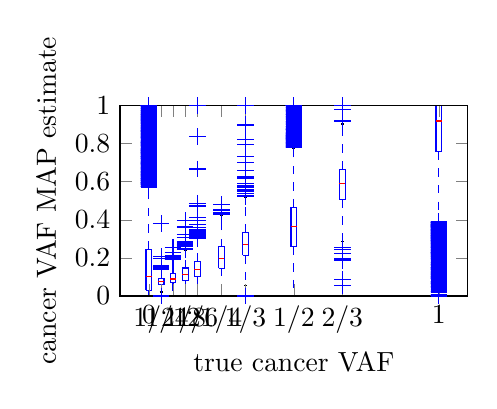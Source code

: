 % This file was created by matplotlib v0.1.0.
% Copyright (c) 2010--2014, Nico Schlömer <nico.schloemer@gmail.com>
% All rights reserved.
% 
% The lastest updates can be retrieved from
% 
% https://github.com/nschloe/matplotlib2tikz
% 
% where you can also submit bug reports and leavecomments.
% 
\begin{tikzpicture}

\begin{axis}[
xlabel={true cancer VAF},
ylabel={cancer VAF MAP estimate},
xmin=-0.1, xmax=1.1,
ymin=0, ymax=1,
axis on top,
width=6cm,
height=4cm,
xtick={0,0.042,0.083,0.125,0.167,0.25,0.333,0.5,0.667,1},
xticklabels={0,1/24,1/12,1/8,1/6,1/4,1/3,1/2,2/3,1}
]
\addplot [blue, dashed]
coordinates {
(0,0.03)
(0,3.738e-09)

};
\addplot [blue, dashed]
coordinates {
(0,0.246)
(0,0.571)

};
\addplot [black]
coordinates {
(-0.005,0.571)
(0.005,0.571)

};
\addplot [black]
coordinates {
(-0.005,3.738e-09)
(0.005,3.738e-09)

};
\addplot [blue]
coordinates {
(-0.01,0.03)
(0.01,0.03)
(0.01,0.246)
(-0.01,0.246)
(-0.01,0.03)

};
\addplot [red]
coordinates {
(-0.01,0.104)
(0.01,0.104)

};
\addplot [blue, mark=+, mark size=3, only marks]
coordinates {
(0,0.718)
(0,0.798)
(0,0.871)
(0,0.634)
(0,0.634)
(0,0.834)
(0,1.0)
(0,0.886)
(0,0.883)
(0,0.884)
(0,1.0)
(0,1.0)
(0,1.0)
(0,0.761)
(0,1.0)
(0,1.0)
(0,0.95)
(0,0.721)
(0,0.864)
(0,0.637)
(0,1.0)
(0,0.913)
(0,0.69)
(0,0.729)
(0,0.793)
(0,0.839)
(0,0.596)
(0,0.815)
(0,0.853)
(0,0.856)
(0,1.0)
(0,0.781)
(0,0.613)
(0,0.726)
(0,0.644)
(0,0.755)
(0,0.719)
(0,0.638)
(0,0.726)
(0,0.987)
(0,1.0)
(0,0.588)
(0,0.822)
(0,0.753)
(0,1.0)
(0,0.59)
(0,0.64)
(0,1.0)
(0,0.665)
(0,0.691)
(0,1.0)
(0,0.92)
(0,0.85)
(0,0.715)
(0,0.723)
(0,1.0)
(0,1.0)
(0,0.94)
(0,0.93)
(0,0.911)
(0,0.824)
(0,0.888)
(0,0.973)
(0,0.79)
(0,0.706)
(0,0.953)
(0,0.637)
(0,1.0)
(0,0.638)
(0,0.755)
(0,0.761)
(0,0.795)
(0,0.973)
(0,0.971)
(0,0.801)
(0,1.0)
(0,1.0)
(0,0.766)
(0,0.998)
(0,1.0)
(0,1.0)
(0,1.0)
(0,0.884)
(0,0.76)
(0,0.655)
(0,1.0)
(0,0.679)
(0,0.959)
(0,1.0)
(0,0.667)
(0,1.0)
(0,1.0)
(0,0.903)
(0,0.862)
(0,0.929)
(0,0.617)
(0,1.0)
(0,0.767)
(0,0.803)
(0,0.965)
(0,1.0)
(0,1.0)
(0,0.751)
(0,0.651)
(0,0.767)
(0,0.919)
(0,0.595)
(0,1.0)
(0,0.616)
(0,0.739)
(0,0.745)
(0,1.0)
(0,1.0)
(0,1.0)
(0,1.0)
(0,0.748)
(0,0.971)
(0,0.594)
(0,0.875)
(0,1.0)
(0,0.93)
(0,0.748)
(0,0.75)
(0,1.0)
(0,0.726)
(0,1.0)
(0,0.749)
(0,0.83)
(0,0.962)
(0,0.583)
(0,0.653)
(0,0.653)
(0,0.96)
(0,0.572)
(0,0.714)
(0,0.932)
(0,0.928)
(0,0.697)
(0,0.62)
(0,1.0)
(0,1.0)
(0,1.0)
(0,0.825)
(0,0.696)
(0,0.783)
(0,1.0)
(0,0.803)
(0,1.0)
(0,0.685)
(0,0.751)
(0,0.868)
(0,0.756)
(0,0.732)
(0,0.896)
(0,0.87)
(0,1.0)
(0,1.0)
(0,1.0)
(0,0.776)
(0,0.577)
(0,0.696)
(0,0.652)
(0,0.669)
(0,0.751)
(0,1.0)
(0,1.0)
(0,0.597)
(0,0.974)
(0,0.797)
(0,0.606)
(0,1.0)
(0,1.0)
(0,0.703)
(0,1.0)
(0,0.633)
(0,0.955)
(0,0.751)
(0,0.772)
(0,0.881)
(0,0.712)
(0,0.667)
(0,0.941)
(0,0.894)
(0,0.761)
(0,0.755)
(0,0.802)
(0,0.646)
(0,0.658)
(0,1.0)
(0,1.0)
(0,0.803)
(0,1.0)
(0,0.994)
(0,1.0)
(0,0.837)
(0,0.912)
(0,0.906)
(0,0.982)
(0,0.853)
(0,0.916)
(0,1.0)
(0,0.811)
(0,1.0)
(0,0.613)
(0,1.0)
(0,0.774)
(0,0.632)
(0,0.858)
(0,0.69)
(0,1.0)
(0,0.722)
(0,0.914)
(0,0.801)
(0,0.712)
(0,1.0)
(0,1.0)
(0,0.679)
(0,0.746)
(0,0.805)
(0,1.0)
(0,1.0)
(0,0.808)
(0,0.875)
(0,0.806)
(0,0.787)
(0,0.965)
(0,0.619)
(0,0.807)
(0,1.0)
(0,1.0)
(0,0.791)
(0,0.791)
(0,0.757)
(0,0.592)
(0,1.0)
(0,0.794)
(0,1.0)
(0,1.0)
(0,0.892)
(0,0.879)
(0,0.616)
(0,0.621)
(0,0.575)
(0,1.0)
(0,0.973)
(0,0.602)
(0,0.732)
(0,0.799)
(0,0.637)
(0,0.646)
(0,1.0)
(0,0.686)
(0,0.736)
(0,0.762)
(0,0.719)
(0,0.576)
(0,0.809)
(0,0.944)
(0,0.933)
(0,0.736)
(0,0.789)
(0,0.919)
(0,0.633)
(0,0.913)
(0,0.727)
(0,0.727)
(0,0.586)
(0,1.0)
(0,0.732)
(0,1.0)
(0,0.672)
(0,0.608)
(0,0.944)
(0,0.73)
(0,0.663)
(0,1.0)
(0,0.871)
(0,0.8)
(0,1.0)
(0,0.672)
(0,0.726)
(0,0.763)
(0,1.0)
(0,0.996)
(0,0.656)
(0,0.967)
(0,1.0)
(0,0.808)
(0,0.861)
(0,0.806)
(0,0.741)
(0,0.942)
(0,0.613)
(0,1.0)
(0,0.812)
(0,1.0)
(0,0.756)
(0,0.67)
(0,0.94)
(0,0.974)
(0,1.0)
(0,1.0)
(0,1.0)
(0,0.835)
(0,0.894)
(0,0.842)
(0,0.849)
(0,0.577)
(0,0.622)
(0,0.648)
(0,0.612)
(0,0.789)
(0,0.595)
(0,1.0)
(0,0.993)
(0,0.743)
(0,0.841)
(0,0.864)
(0,0.976)
(0,0.633)
(0,1.0)
(0,0.991)
(0,0.658)
(0,0.718)
(0,0.711)
(0,0.588)
(0,1.0)
(0,0.91)
(0,0.709)
(0,0.629)
(0,0.793)
(0,0.831)
(0,0.894)
(0,0.913)
(0,0.779)
(0,0.702)
(0,0.702)
(0,0.943)
(0,1.0)
(0,0.73)
(0,0.79)
(0,0.825)
(0,0.962)
(0,0.697)
(0,0.788)
(0,0.619)
(0,0.894)
(0,0.683)
(0,0.927)
(0,1.0)
(0,0.927)
(0,0.89)
(0,1.0)
(0,0.614)
(0,0.659)
(0,0.985)
(0,1.0)
(0,1.0)
(0,1.0)
(0,0.857)
(0,0.72)
(0,0.919)
(0,0.572)
(0,0.583)
(0,0.804)
(0,0.745)
(0,1.0)
(0,0.783)
(0,0.628)
(0,0.98)
(0,0.607)
(0,0.906)
(0,0.758)
(0,0.853)
(0,0.748)
(0,1.0)
(0,1.0)
(0,0.948)
(0,1.0)
(0,0.634)
(0,1.0)
(0,0.81)
(0,0.643)
(0,1.0)
(0,1.0)
(0,1.0)
(0,0.951)
(0,0.706)
(0,1.0)
(0,1.0)
(0,0.64)
(0,0.694)
(0,0.649)
(0,0.594)
(0,0.593)
(0,0.652)
(0,1.0)
(0,0.995)
(0,1.0)
(0,0.704)
(0,1.0)
(0,0.956)
(0,0.867)
(0,0.681)
(0,0.677)
(0,0.58)
(0,0.747)
(0,1.0)
(0,0.719)
(0,0.803)
(0,0.779)
(0,1.0)
(0,0.623)
(0,1.0)
(0,0.696)
(0,1.0)
(0,0.949)
(0,0.884)
(0,0.816)
(0,0.666)
(0,0.965)
(0,0.738)
(0,0.857)
(0,0.872)
(0,0.666)
(0,0.614)
(0,0.916)
(0,0.985)
(0,0.593)
(0,0.962)
(0,0.844)
(0,0.818)
(0,0.776)
(0,0.606)
(0,0.597)
(0,0.769)
(0,1.0)
(0,0.694)
(0,0.676)
(0,1.0)
(0,0.702)
(0,1.0)
(0,0.698)
(0,0.781)
(0,0.824)
(0,0.573)
(0,0.677)
(0,0.67)
(0,0.953)
(0,0.813)
(0,0.7)
(0,0.903)
(0,0.723)
(0,0.675)
(0,0.698)
(0,1.0)
(0,0.585)
(0,0.806)
(0,0.832)
(0,0.873)
(0,0.832)
(0,0.932)
(0,1.0)
(0,0.875)
(0,0.732)
(0,1.0)
(0,0.803)
(0,0.928)
(0,0.894)
(0,0.862)
(0,1.0)
(0,0.752)
(0,0.928)
(0,0.788)
(0,0.659)
(0,1.0)
(0,0.596)
(0,0.586)
(0,1.0)
(0,1.0)
(0,0.596)
(0,0.984)
(0,0.932)
(0,0.921)
(0,0.935)
(0,0.976)
(0,0.927)
(0,0.995)
(0,0.951)
(0,1.0)
(0,1.0)
(0,0.621)
(0,0.881)
(0,0.905)
(0,0.812)
(0,1.0)
(0,0.76)
(0,1.0)
(0,1.0)
(0,0.865)
(0,1.0)
(0,0.653)
(0,0.915)
(0,0.781)
(0,0.666)
(0,1.0)
(0,1.0)
(0,0.661)
(0,0.603)
(0,1.0)
(0,0.726)
(0,0.936)
(0,0.774)
(0,0.854)
(0,0.668)
(0,0.796)
(0,0.87)
(0,1.0)
(0,0.627)
(0,0.828)
(0,0.774)
(0,0.959)
(0,0.744)
(0,0.689)
(0,0.608)
(0,0.626)
(0,0.836)
(0,0.986)
(0,0.764)
(0,0.644)
(0,0.677)
(0,1.0)
(0,1.0)
(0,1.0)
(0,0.96)
(0,0.947)
(0,0.788)
(0,0.732)
(0,0.942)
(0,0.844)
(0,1.0)
(0,0.719)
(0,0.697)
(0,1.0)
(0,0.85)
(0,1.0)
(0,0.808)
(0,0.714)
(0,1.0)
(0,1.0)
(0,0.935)
(0,0.952)
(0,0.599)
(0,0.756)
(0,0.946)
(0,0.73)
(0,0.651)
(0,0.831)
(0,0.699)
(0,0.71)
(0,0.935)
(0,0.94)
(0,0.884)
(0,0.817)
(0,0.793)
(0,0.918)
(0,0.736)
(0,1.0)
(0,0.969)
(0,0.946)
(0,1.0)
(0,1.0)
(0,0.669)
(0,0.933)
(0,1.0)
(0,0.685)
(0,0.762)
(0,0.789)
(0,1.0)
(0,0.633)
(0,0.702)
(0,1.0)
(0,0.917)
(0,0.866)
(0,0.615)
(0,0.632)
(0,0.774)
(0,1.0)
(0,1.0)
(0,1.0)
(0,1.0)
(0,0.771)
(0,0.835)
(0,0.662)
(0,0.901)
(0,0.917)
(0,1.0)
(0,0.865)
(0,0.957)
(0,0.617)
(0,0.921)
(0,0.692)
(0,0.82)
(0,0.589)
(0,0.667)
(0,1.0)
(0,0.843)
(0,0.858)
(0,1.0)
(0,0.896)
(0,0.628)
(0,0.937)
(0,0.962)
(0,0.974)
(0,0.629)
(0,1.0)
(0,0.65)
(0,0.813)
(0,0.576)
(0,1.0)
(0,1.0)
(0,0.604)
(0,0.67)
(0,0.706)
(0,0.909)
(0,1.0)
(0,1.0)
(0,0.637)
(0,0.653)
(0,0.955)
(0,0.981)
(0,0.691)
(0,0.619)
(0,1.0)
(0,0.601)
(0,0.924)
(0,0.939)
(0,0.913)
(0,0.994)
(0,1.0)
(0,0.691)
(0,0.763)
(0,0.866)
(0,1.0)
(0,0.591)
(0,0.644)
(0,0.636)
(0,0.785)
(0,0.768)
(0,0.832)
(0,0.881)
(0,0.795)
(0,1.0)
(0,0.769)
(0,0.609)
(0,0.734)
(0,0.742)
(0,1.0)
(0,1.0)
(0,0.881)
(0,0.847)
(0,0.63)
(0,1.0)
(0,0.929)
(0,0.741)
(0,0.849)
(0,1.0)
(0,1.0)
(0,1.0)
(0,1.0)
(0,1.0)
(0,1.0)
(0,0.617)
(0,0.907)
(0,0.981)
(0,0.98)
(0,1.0)
(0,1.0)
(0,0.942)
(0,0.69)
(0,0.71)
(0,0.903)
(0,0.955)
(0,1.0)
(0,0.96)
(0,0.878)
(0,0.955)
(0,0.934)
(0,0.907)
(0,0.902)
(0,1.0)
(0,0.84)
(0,1.0)
(0,0.765)
(0,0.919)
(0,0.751)
(0,1.0)
(0,0.614)
(0,0.737)
(0,1.0)
(0,0.836)
(0,0.863)
(0,0.694)
(0,0.836)
(0,0.877)
(0,0.617)
(0,1.0)
(0,0.612)
(0,0.868)
(0,0.759)
(0,0.737)
(0,0.875)
(0,1.0)
(0,0.985)
(0,0.982)
(0,0.694)
(0,0.697)
(0,0.697)
(0,0.896)
(0,0.86)
(0,0.817)
(0,0.827)
(0,0.592)
(0,0.877)
(0,0.88)
(0,0.646)
(0,0.783)
(0,0.696)
(0,0.689)
(0,0.935)
(0,0.644)
(0,0.646)
(0,0.608)
(0,0.619)
(0,0.586)
(0,0.666)
(0,0.842)
(0,0.644)
(0,1.0)
(0,0.663)
(0,0.882)
(0,0.623)
(0,0.845)
(0,1.0)
(0,1.0)
(0,0.585)
(0,0.606)
(0,0.758)
(0,0.74)
(0,0.598)
(0,0.939)
(0,0.81)
(0,0.832)
(0,0.968)
(0,1.0)
(0,0.64)
(0,0.924)
(0,0.848)
(0,0.598)
(0,0.922)
(0,0.953)
(0,0.653)
(0,0.725)
(0,0.733)
(0,0.884)
(0,0.899)
(0,0.917)
(0,0.67)
(0,1.0)
(0,1.0)
(0,1.0)
(0,0.933)
(0,0.69)
(0,0.983)
(0,1.0)
(0,0.842)
(0,1.0)
(0,0.73)
(0,0.832)
(0,0.645)
(0,0.699)
(0,0.868)
(0,0.8)
(0,0.719)
(0,1.0)
(0,0.755)
(0,0.606)
(0,0.975)
(0,1.0)
(0,0.672)
(0,1.0)
(0,1.0)
(0,0.838)
(0,0.852)
(0,0.612)
(0,0.672)
(0,1.0)
(0,0.764)
(0,0.852)
(0,0.749)
(0,0.938)
(0,0.931)
(0,0.972)
(0,0.869)
(0,0.575)
(0,0.827)
(0,0.673)
(0,1.0)
(0,1.0)
(0,0.732)
(0,0.951)
(0,0.626)
(0,0.822)
(0,0.693)
(0,1.0)
(0,0.867)
(0,0.771)
(0,1.0)
(0,1.0)
(0,0.582)
(0,0.607)
(0,0.83)
(0,1.0)
(0,0.798)
(0,1.0)
(0,1.0)
(0,0.965)
(0,0.769)
(0,0.586)
(0,1.0)
(0,0.595)
(0,0.589)
(0,0.899)
(0,0.59)
(0,1.0)
(0,0.865)
(0,1.0)
(0,0.587)
(0,1.0)
(0,0.72)
(0,0.65)
(0,0.764)
(0,0.996)
(0,0.704)
(0,0.889)
(0,1.0)
(0,0.731)
(0,0.762)
(0,0.791)
(0,0.853)
(0,0.747)
(0,0.638)
(0,0.713)
(0,1.0)
(0,0.608)
(0,0.926)
(0,1.0)
(0,0.839)
(0,0.968)
(0,0.95)
(0,0.951)
(0,1.0)
(0,1.0)
(0,0.75)
(0,0.846)
(0,0.947)
(0,0.795)
(0,0.8)
(0,0.992)
(0,1.0)
(0,0.864)
(0,0.76)
(0,0.856)
(0,0.636)
(0,0.6)
(0,0.601)
(0,1.0)
(0,0.584)
(0,1.0)
(0,1.0)
(0,0.811)
(0,0.771)
(0,1.0)
(0,0.891)
(0,0.853)
(0,1.0)
(0,0.817)
(0,0.648)
(0,0.731)
(0,1.0)
(0,0.734)
(0,0.58)
(0,1.0)
(0,0.653)
(0,0.969)
(0,0.987)
(0,1.0)
(0,0.675)
(0,0.785)
(0,1.0)
(0,1.0)
(0,1.0)
(0,0.704)
(0,0.685)
(0,0.588)
(0,0.804)
(0,1.0)
(0,0.754)
(0,0.654)
(0,0.621)
(0,0.648)
(0,0.92)
(0,1.0)
(0,0.889)
(0,0.996)
(0,0.87)
(0,1.0)
(0,0.799)
(0,0.762)
(0,0.773)
(0,1.0)
(0,0.889)
(0,0.832)
(0,0.935)
(0,1.0)
(0,1.0)
(0,0.742)
(0,0.956)
(0,0.676)
(0,0.832)
(0,0.794)
(0,0.72)
(0,0.684)
(0,0.703)
(0,0.687)
(0,0.884)
(0,0.922)
(0,0.627)
(0,0.854)
(0,0.913)
(0,0.835)
(0,1.0)
(0,1.0)
(0,1.0)
(0,0.672)
(0,0.573)
(0,0.606)
(0,1.0)
(0,0.973)
(0,0.717)
(0,0.819)
(0,0.817)
(0,1.0)
(0,0.746)
(0,0.679)
(0,1.0)
(0,1.0)
(0,0.898)
(0,1.0)
(0,0.903)
(0,1.0)
(0,0.943)
(0,0.612)
(0,1.0)
(0,0.993)
(0,0.65)
(0,0.732)
(0,1.0)
(0,1.0)
(0,0.708)
(0,0.751)
(0,0.953)
(0,0.861)
(0,1.0)
(0,1.0)
(0,1.0)
(0,0.874)
(0,0.983)
(0,0.754)
(0,0.863)
(0,0.755)
(0,0.904)
(0,0.784)
(0,0.923)
(0,0.703)
(0,1.0)
(0,1.0)
(0,1.0)
(0,1.0)
(0,1.0)
(0,0.584)
(0,0.625)
(0,0.847)
(0,1.0)
(0,1.0)
(0,0.706)
(0,0.962)
(0,0.775)
(0,1.0)
(0,0.708)
(0,0.642)
(0,1.0)
(0,0.591)
(0,0.772)
(0,0.722)
(0,0.769)
(0,1.0)
(0,1.0)
(0,0.597)
(0,0.597)
(0,1.0)
(0,0.769)

};
\addplot [blue, mark=+, mark size=3, only marks]
coordinates {

};
\addplot [blue, dashed]
coordinates {
(0.042,0.06)
(0.042,0.021)

};
\addplot [blue, dashed]
coordinates {
(0.042,0.092)
(0.042,0.139)

};
\addplot [black]
coordinates {
(0.037,0.139)
(0.047,0.139)

};
\addplot [black]
coordinates {
(0.037,0.021)
(0.047,0.021)

};
\addplot [blue]
coordinates {
(0.032,0.06)
(0.052,0.06)
(0.052,0.092)
(0.032,0.092)
(0.032,0.06)

};
\addplot [red]
coordinates {
(0.032,0.076)
(0.052,0.076)

};
\addplot [blue, mark=+, mark size=3, only marks]
coordinates {
(0.042,0.381)
(0.042,0.149)
(0.042,0.141)
(0.042,0.154)
(0.042,0.156)
(0.042,0.159)
(0.042,0.196)
(0.042,0.153)
(0.042,0.142)
(0.042,0.209)
(0.042,0.145)
(0.042,0.196)
(0.042,0.141)
(0.042,0.157)

};
\addplot [blue, mark=+, mark size=3, only marks]
coordinates {
(0.042,3.738e-09)
(0.042,3.738e-09)
(0.042,3.738e-09)

};
\addplot [blue, dashed]
coordinates {
(0.083,0.071)
(0.083,3.738e-09)

};
\addplot [blue, dashed]
coordinates {
(0.083,0.118)
(0.083,0.188)

};
\addplot [black]
coordinates {
(0.078,0.188)
(0.088,0.188)

};
\addplot [black]
coordinates {
(0.078,3.738e-09)
(0.088,3.738e-09)

};
\addplot [blue]
coordinates {
(0.073,0.071)
(0.093,0.071)
(0.093,0.118)
(0.073,0.118)
(0.073,0.071)

};
\addplot [red]
coordinates {
(0.073,0.089)
(0.093,0.089)

};
\addplot [blue, mark=+, mark size=3, only marks]
coordinates {
(0.083,0.196)
(0.083,0.192)
(0.083,0.2)
(0.083,0.205)
(0.083,0.191)
(0.083,0.23)
(0.083,0.192)
(0.083,0.21)
(0.083,0.256)

};
\addplot [blue, mark=+, mark size=3, only marks]
coordinates {

};
\addplot [blue, dashed]
coordinates {
(0.125,0.083)
(0.125,3.738e-09)

};
\addplot [blue, dashed]
coordinates {
(0.125,0.147)
(0.125,0.238)

};
\addplot [black]
coordinates {
(0.12,0.238)
(0.13,0.238)

};
\addplot [black]
coordinates {
(0.12,3.738e-09)
(0.13,3.738e-09)

};
\addplot [blue]
coordinates {
(0.115,0.083)
(0.135,0.083)
(0.135,0.147)
(0.115,0.147)
(0.115,0.083)

};
\addplot [red]
coordinates {
(0.115,0.112)
(0.135,0.112)

};
\addplot [blue, mark=+, mark size=3, only marks]
coordinates {
(0.125,0.288)
(0.125,0.363)
(0.125,0.244)
(0.125,0.271)
(0.125,0.268)
(0.125,0.397)
(0.125,0.28)
(0.125,0.242)
(0.125,0.307)
(0.125,0.247)
(0.125,0.26)
(0.125,0.266)
(0.125,0.269)
(0.125,0.277)
(0.125,0.25)
(0.125,0.265)
(0.125,0.358)
(0.125,0.281)
(0.125,0.287)
(0.125,0.265)
(0.125,0.321)
(0.125,0.309)

};
\addplot [blue, mark=+, mark size=3, only marks]
coordinates {

};
\addplot [blue, dashed]
coordinates {
(0.167,0.102)
(0.167,3.738e-09)

};
\addplot [blue, dashed]
coordinates {
(0.167,0.182)
(0.167,0.3)

};
\addplot [black]
coordinates {
(0.162,0.3)
(0.172,0.3)

};
\addplot [black]
coordinates {
(0.162,3.738e-09)
(0.172,3.738e-09)

};
\addplot [blue]
coordinates {
(0.157,0.102)
(0.177,0.102)
(0.177,0.182)
(0.157,0.182)
(0.157,0.102)

};
\addplot [red]
coordinates {
(0.157,0.139)
(0.177,0.139)

};
\addplot [blue, mark=+, mark size=3, only marks]
coordinates {
(0.167,0.351)
(0.167,0.35)
(0.167,0.329)
(0.167,0.313)
(0.167,0.487)
(0.167,0.321)
(0.167,0.31)
(0.167,0.321)
(0.167,0.312)
(0.167,0.398)
(0.167,0.343)
(0.167,0.468)
(0.167,0.308)
(0.167,0.836)
(0.167,0.305)
(0.167,0.301)
(0.167,0.31)
(0.167,0.304)
(0.167,0.836)
(0.167,0.475)
(0.167,0.327)
(0.167,0.301)
(0.167,0.359)
(0.167,0.377)
(0.167,0.341)
(0.167,0.307)
(0.167,0.307)
(0.167,0.333)
(0.167,0.348)
(0.167,0.394)
(0.167,0.413)
(0.167,1.0)
(0.167,0.307)
(0.167,0.667)
(0.167,0.315)

};
\addplot [blue, mark=+, mark size=3, only marks]
coordinates {

};
\addplot [blue, dashed]
coordinates {
(0.25,0.146)
(0.25,3.738e-09)

};
\addplot [blue, dashed]
coordinates {
(0.25,0.258)
(0.25,0.423)

};
\addplot [black]
coordinates {
(0.245,0.423)
(0.255,0.423)

};
\addplot [black]
coordinates {
(0.245,3.738e-09)
(0.255,3.738e-09)

};
\addplot [blue]
coordinates {
(0.24,0.146)
(0.26,0.146)
(0.26,0.258)
(0.24,0.258)
(0.24,0.146)

};
\addplot [red]
coordinates {
(0.24,0.195)
(0.26,0.195)

};
\addplot [blue, mark=+, mark size=3, only marks]
coordinates {
(0.25,0.45)
(0.25,0.481)
(0.25,0.436)
(0.25,0.43)
(0.25,0.452)
(0.25,0.433)

};
\addplot [blue, mark=+, mark size=3, only marks]
coordinates {

};
\addplot [blue, dashed]
coordinates {
(0.333,0.213)
(0.333,0.054)

};
\addplot [blue, dashed]
coordinates {
(0.333,0.335)
(0.333,0.516)

};
\addplot [black]
coordinates {
(0.328,0.516)
(0.338,0.516)

};
\addplot [black]
coordinates {
(0.328,0.054)
(0.338,0.054)

};
\addplot [blue]
coordinates {
(0.323,0.213)
(0.343,0.213)
(0.343,0.335)
(0.323,0.335)
(0.323,0.213)

};
\addplot [red]
coordinates {
(0.323,0.271)
(0.343,0.271)

};
\addplot [blue, mark=+, mark size=3, only marks]
coordinates {
(0.333,0.592)
(0.333,0.702)
(0.333,0.549)
(0.333,0.527)
(0.333,0.661)
(0.333,0.625)
(0.333,0.54)
(0.333,0.62)
(0.333,0.52)
(0.333,0.552)
(0.333,0.578)
(0.333,0.573)
(0.333,0.556)
(0.333,0.529)
(0.333,1.0)
(0.333,1.0)
(0.333,1.0)
(0.333,0.823)
(0.333,0.795)
(0.333,0.615)
(0.333,0.558)
(0.333,0.568)
(0.333,0.733)
(0.333,0.893)
(0.333,0.899)

};
\addplot [blue, mark=+, mark size=3, only marks]
coordinates {
(0.333,3.738e-09)
(0.333,3.738e-09)
(0.333,3.738e-09)
(0.333,3.738e-09)

};
\addplot [blue, dashed]
coordinates {
(0.5,0.259)
(0.5,3.738e-09)

};
\addplot [blue, dashed]
coordinates {
(0.5,0.466)
(0.5,0.777)

};
\addplot [black]
coordinates {
(0.495,0.777)
(0.505,0.777)

};
\addplot [black]
coordinates {
(0.495,3.738e-09)
(0.505,3.738e-09)

};
\addplot [blue]
coordinates {
(0.49,0.259)
(0.51,0.259)
(0.51,0.466)
(0.49,0.466)
(0.49,0.259)

};
\addplot [red]
coordinates {
(0.49,0.364)
(0.51,0.364)

};
\addplot [blue, mark=+, mark size=3, only marks]
coordinates {
(0.5,0.852)
(0.5,1.0)
(0.5,1.0)
(0.5,0.877)
(0.5,0.876)
(0.5,0.907)
(0.5,0.873)
(0.5,0.832)
(0.5,0.979)
(0.5,0.803)
(0.5,1.0)
(0.5,0.89)
(0.5,0.858)
(0.5,0.801)
(0.5,0.883)
(0.5,0.825)
(0.5,0.889)
(0.5,0.948)
(0.5,0.917)
(0.5,1.0)
(0.5,0.875)
(0.5,0.82)
(0.5,0.858)
(0.5,0.84)
(0.5,0.802)
(0.5,0.805)
(0.5,0.788)
(0.5,0.868)
(0.5,0.912)
(0.5,0.954)
(0.5,1.0)
(0.5,1.0)
(0.5,0.933)
(0.5,0.852)
(0.5,0.781)
(0.5,1.0)
(0.5,0.847)
(0.5,0.999)
(0.5,0.905)
(0.5,0.836)
(0.5,1.0)
(0.5,1.0)
(0.5,0.842)
(0.5,0.987)
(0.5,0.994)
(0.5,0.778)
(0.5,0.897)
(0.5,0.856)
(0.5,0.937)
(0.5,1.0)
(0.5,0.958)
(0.5,0.848)
(0.5,0.801)
(0.5,0.84)
(0.5,1.0)
(0.5,0.88)
(0.5,0.827)
(0.5,1.0)
(0.5,0.843)
(0.5,0.802)
(0.5,1.0)
(0.5,0.962)
(0.5,0.815)
(0.5,0.813)
(0.5,0.891)
(0.5,0.793)
(0.5,0.827)
(0.5,0.892)
(0.5,1.0)
(0.5,0.79)
(0.5,0.827)
(0.5,1.0)
(0.5,0.989)
(0.5,1.0)
(0.5,1.0)
(0.5,0.909)
(0.5,0.881)
(0.5,0.972)
(0.5,0.805)
(0.5,0.936)
(0.5,0.821)
(0.5,1.0)
(0.5,1.0)
(0.5,0.924)
(0.5,0.953)
(0.5,0.95)
(0.5,1.0)
(0.5,0.942)
(0.5,0.955)
(0.5,0.975)
(0.5,0.976)
(0.5,1.0)
(0.5,1.0)
(0.5,1.0)
(0.5,1.0)
(0.5,0.988)
(0.5,0.954)
(0.5,0.838)
(0.5,1.0)
(0.5,0.907)
(0.5,0.917)
(0.5,1.0)
(0.5,0.928)
(0.5,0.831)
(0.5,0.788)
(0.5,0.891)
(0.5,0.817)
(0.5,0.839)
(0.5,0.84)
(0.5,0.817)
(0.5,0.782)
(0.5,0.784)
(0.5,0.872)
(0.5,0.969)
(0.5,0.918)
(0.5,0.842)
(0.5,0.842)
(0.5,0.808)
(0.5,0.993)
(0.5,1.0)
(0.5,0.798)
(0.5,0.862)
(0.5,1.0)
(0.5,0.854)
(0.5,0.813)
(0.5,0.936)
(0.5,1.0)
(0.5,1.0)
(0.5,0.829)
(0.5,1.0)
(0.5,0.888)
(0.5,0.934)
(0.5,0.849)
(0.5,1.0)
(0.5,0.831)
(0.5,1.0)
(0.5,0.815)
(0.5,0.815)
(0.5,0.793)
(0.5,0.829)
(0.5,1.0)
(0.5,0.883)
(0.5,0.879)
(0.5,0.798)
(0.5,0.833)
(0.5,1.0)
(0.5,1.0)
(0.5,1.0)
(0.5,1.0)
(0.5,0.806)
(0.5,0.901)
(0.5,0.784)
(0.5,1.0)
(0.5,0.821)
(0.5,0.805)
(0.5,1.0)
(0.5,0.944)
(0.5,0.858)
(0.5,1.0)
(0.5,1.0)
(0.5,0.843)
(0.5,0.789)
(0.5,0.926)
(0.5,0.845)
(0.5,0.944)
(0.5,0.836)
(0.5,0.78)
(0.5,1.0)
(0.5,0.874)
(0.5,0.833)
(0.5,0.8)
(0.5,0.834)
(0.5,0.875)
(0.5,0.931)
(0.5,1.0)
(0.5,0.901)
(0.5,1.0)
(0.5,0.941)
(0.5,0.882)
(0.5,0.81)
(0.5,0.9)
(0.5,0.836)
(0.5,0.852)
(0.5,0.982)
(0.5,1.0)
(0.5,0.821)
(0.5,0.823)
(0.5,0.977)
(0.5,0.83)
(0.5,0.958)
(0.5,1.0)
(0.5,0.966)
(0.5,0.952)
(0.5,0.852)
(0.5,0.81)
(0.5,0.992)
(0.5,0.878)
(0.5,0.87)
(0.5,0.935)
(0.5,0.798)
(0.5,0.787)
(0.5,0.951)
(0.5,0.887)
(0.5,0.924)
(0.5,1.0)
(0.5,0.858)
(0.5,0.845)
(0.5,0.781)
(0.5,0.869)
(0.5,1.0)
(0.5,1.0)
(0.5,0.822)
(0.5,0.814)
(0.5,0.989)
(0.5,0.788)
(0.5,0.876)
(0.5,0.984)
(0.5,0.812)
(0.5,0.867)
(0.5,0.963)
(0.5,0.804)
(0.5,0.779)
(0.5,0.875)
(0.5,0.992)
(0.5,0.92)
(0.5,0.982)
(0.5,0.829)
(0.5,0.847)
(0.5,0.831)
(0.5,0.841)
(0.5,0.853)
(0.5,1.0)
(0.5,0.876)
(0.5,1.0)
(0.5,0.915)
(0.5,0.784)
(0.5,0.78)
(0.5,0.838)
(0.5,0.828)
(0.5,0.901)
(0.5,0.954)
(0.5,0.79)
(0.5,0.782)
(0.5,0.91)
(0.5,0.816)
(0.5,1.0)
(0.5,0.978)
(0.5,0.944)
(0.5,0.806)
(0.5,0.807)
(0.5,1.0)
(0.5,0.972)
(0.5,0.838)
(0.5,1.0)
(0.5,0.944)
(0.5,0.862)
(0.5,0.876)
(0.5,1.0)
(0.5,1.0)
(0.5,1.0)
(0.5,1.0)
(0.5,0.79)
(0.5,1.0)
(0.5,0.977)
(0.5,0.955)
(0.5,0.858)
(0.5,0.977)
(0.5,1.0)
(0.5,0.963)
(0.5,0.836)
(0.5,0.855)
(0.5,0.909)
(0.5,0.819)
(0.5,1.0)
(0.5,0.917)
(0.5,0.875)
(0.5,0.796)
(0.5,0.903)
(0.5,0.812)
(0.5,0.847)
(0.5,0.825)
(0.5,0.82)
(0.5,0.824)
(0.5,0.838)
(0.5,0.841)
(0.5,0.97)
(0.5,0.862)
(0.5,0.974)
(0.5,0.898)
(0.5,0.824)
(0.5,0.932)
(0.5,0.782)
(0.5,0.974)
(0.5,0.833)
(0.5,0.877)
(0.5,0.972)
(0.5,0.786)
(0.5,0.793)
(0.5,0.914)
(0.5,1.0)
(0.5,1.0)
(0.5,1.0)
(0.5,1.0)
(0.5,1.0)
(0.5,0.825)
(0.5,0.853)
(0.5,1.0)
(0.5,0.97)
(0.5,0.822)
(0.5,0.969)
(0.5,0.841)
(0.5,0.796)
(0.5,0.958)
(0.5,0.794)
(0.5,0.836)
(0.5,0.83)

};
\addplot [blue, mark=+, mark size=3, only marks]
coordinates {

};
\addplot [blue, dashed]
coordinates {
(0.667,0.505)
(0.667,0.285)

};
\addplot [blue, dashed]
coordinates {
(0.667,0.666)
(0.667,0.903)

};
\addplot [black]
coordinates {
(0.662,0.903)
(0.672,0.903)

};
\addplot [black]
coordinates {
(0.662,0.285)
(0.672,0.285)

};
\addplot [blue]
coordinates {
(0.657,0.505)
(0.677,0.505)
(0.677,0.666)
(0.657,0.666)
(0.657,0.505)

};
\addplot [red]
coordinates {
(0.657,0.591)
(0.677,0.591)

};
\addplot [blue, mark=+, mark size=3, only marks]
coordinates {
(0.667,0.916)
(0.667,0.981)
(0.667,0.922)
(0.667,1.0)

};
\addplot [blue, mark=+, mark size=3, only marks]
coordinates {
(0.667,0.243)
(0.667,0.222)
(0.667,0.189)
(0.667,0.221)
(0.667,0.085)
(0.667,0.187)
(0.667,0.054)
(0.667,0.254)
(0.667,0.194)
(0.667,0.246)

};
\addplot [blue, dashed]
coordinates {
(1,0.757)
(1,0.393)

};
\addplot [blue, dashed]
coordinates {
(1,1.0)
(1,1.0)

};
\addplot [black]
coordinates {
(0.995,1.0)
(1.005,1.0)

};
\addplot [black]
coordinates {
(0.995,0.393)
(1.005,0.393)

};
\addplot [blue]
coordinates {
(0.99,0.757)
(1.01,0.757)
(1.01,1.0)
(0.99,1.0)
(0.99,0.757)

};
\addplot [red]
coordinates {
(0.99,0.919)
(1.01,0.919)

};
\addplot [blue, mark=+, mark size=3, only marks]
coordinates {

};
\addplot [blue, mark=+, mark size=3, only marks]
coordinates {
(1,0.316)
(1,0.197)
(1,0.199)
(1,0.14)
(1,0.167)
(1,0.309)
(1,0.375)
(1,0.067)
(1,0.174)
(1,0.339)
(1,0.27)
(1,0.06)
(1,0.101)
(1,0.12)
(1,0.147)
(1,0.317)
(1,3.738e-09)
(1,0.169)
(1,0.38)
(1,0.25)
(1,0.364)
(1,0.275)
(1,0.389)
(1,0.297)
(1,0.042)
(1,0.233)
(1,0.224)
(1,0.289)
(1,0.195)
(1,0.06)
(1,0.303)
(1,0.35)
(1,0.358)
(1,0.315)
(1,0.063)
(1,0.073)
(1,0.072)
(1,0.104)
(1,0.371)
(1,0.238)
(1,0.293)
(1,0.313)
(1,0.102)
(1,0.089)
(1,0.309)
(1,0.164)
(1,0.257)
(1,3.738e-09)
(1,0.355)
(1,0.385)
(1,0.138)
(1,0.113)
(1,0.325)
(1,0.138)
(1,0.334)
(1,0.075)
(1,0.336)
(1,0.376)
(1,0.312)
(1,0.311)
(1,0.147)
(1,0.364)
(1,3.738e-09)
(1,0.175)
(1,0.28)
(1,0.236)
(1,0.358)
(1,0.384)
(1,0.246)
(1,0.326)
(1,0.316)
(1,0.151)
(1,0.341)
(1,0.368)
(1,0.099)
(1,0.384)
(1,3.738e-09)
(1,3.738e-09)
(1,0.322)
(1,0.073)
(1,0.077)
(1,0.29)
(1,0.003)
(1,0.144)
(1,0.268)
(1,0.345)
(1,0.274)
(1,0.366)
(1,0.329)
(1,0.301)
(1,0.325)
(1,0.361)
(1,0.074)
(1,0.206)
(1,0.23)
(1,0.335)
(1,0.268)
(1,0.339)
(1,0.067)
(1,0.317)
(1,0.212)
(1,0.333)
(1,0.252)
(1,0.037)
(1,3.738e-09)
(1,0.025)
(1,0.09)
(1,0.337)
(1,0.092)
(1,0.357)
(1,0.071)
(1,0.35)
(1,0.34)
(1,0.289)
(1,0.282)
(1,0.262)
(1,0.228)
(1,0.053)
(1,0.312)
(1,0.239)
(1,0.187)
(1,0.36)
(1,0.354)
(1,0.364)
(1,0.388)
(1,0.126)
(1,4.806e-09)
(1,0.252)
(1,0.164)
(1,0.353)
(1,0.225)
(1,0.109)
(1,0.334)
(1,0.242)
(1,0.36)
(1,0.366)
(1,0.348)
(1,0.358)
(1,0.252)
(1,0.301)
(1,0.269)
(1,0.258)
(1,0.262)
(1,0.028)
(1,0.36)
(1,0.387)
(1,0.297)
(1,0.098)
(1,0.274)
(1,0.243)
(1,0.256)
(1,0.282)
(1,0.221)
(1,3.738e-09)
(1,0.36)
(1,0.38)
(1,0.372)
(1,0.129)
(1,0.386)
(1,0.256)
(1,0.097)
(1,3.738e-09)
(1,0.374)
(1,0.351)
(1,0.275)
(1,0.289)
(1,0.364)
(1,0.37)
(1,0.254)
(1,0.186)
(1,0.294)
(1,0.321)
(1,0.384)
(1,0.11)
(1,0.379)
(1,0.032)
(1,0.023)
(1,0.31)
(1,0.376)
(1,0.37)
(1,0.227)
(1,0.309)
(1,0.206)
(1,0.252)
(1,0.146)
(1,3.738e-09)
(1,0.306)
(1,0.267)
(1,0.052)
(1,0.108)
(1,3.738e-09)
(1,0.273)
(1,0.076)
(1,0.384)
(1,0.216)
(1,3.738e-09)
(1,0.351)
(1,0.38)
(1,0.358)
(1,0.377)
(1,0.122)
(1,0.125)
(1,0.225)
(1,0.368)
(1,0.08)
(1,0.327)
(1,0.084)
(1,0.298)
(1,0.366)
(1,0.317)
(1,0.302)
(1,0.144)
(1,0.37)
(1,0.166)
(1,0.171)
(1,0.356)
(1,0.307)
(1,0.333)
(1,0.29)
(1,0.163)
(1,0.263)
(1,0.376)
(1,0.284)
(1,0.334)
(1,0.336)
(1,0.149)
(1,3.738e-09)
(1,0.161)
(1,0.229)
(1,3.738e-09)
(1,0.206)
(1,0.113)
(1,0.103)
(1,0.317)
(1,3.738e-09)
(1,0.335)
(1,0.199)
(1,0.108)
(1,0.163)
(1,0.151)
(1,0.304)
(1,0.309)
(1,0.278)
(1,0.146)
(1,0.237)
(1,0.268)
(1,0.101)
(1,0.236)
(1,0.385)
(1,0.149)
(1,0.313)
(1,0.376)
(1,0.309)
(1,0.335)
(1,0.325)
(1,0.293)
(1,0.293)
(1,0.371)
(1,0.344)
(1,0.365)
(1,0.001)
(1,0.376)
(1,0.275)
(1,0.365)
(1,0.389)
(1,0.138)
(1,0.253)
(1,0.291)
(1,0.204)
(1,0.017)
(1,0.301)
(1,0.159)
(1,0.064)
(1,0.311)
(1,0.306)
(1,0.3)
(1,0.372)
(1,3.738e-09)
(1,0.349)
(1,0.341)
(1,0.321)
(1,3.738e-09)
(1,0.329)
(1,0.124)
(1,0.151)
(1,0.296)
(1,0.229)
(1,0.229)
(1,0.229)
(1,0.223)
(1,0.215)
(1,0.23)
(1,0.069)
(1,0.179)
(1,0.345)
(1,0.276)
(1,0.329)
(1,0.378)
(1,0.384)
(1,0.268)
(1,0.388)
(1,0.33)
(1,0.317)
(1,0.355)
(1,0.358)
(1,0.22)
(1,0.358)
(1,0.154)
(1,0.327)
(1,0.315)
(1,0.05)
(1,0.345)
(1,0.332)
(1,0.149)
(1,3.738e-09)
(1,0.078)
(1,0.324)
(1,3.738e-09)
(1,0.023)
(1,0.295)
(1,0.331)
(1,0.364)
(1,0.366)
(1,0.384)
(1,0.266)
(1,0.174)
(1,0.025)
(1,0.248)
(1,0.192)
(1,0.3)
(1,0.353)
(1,0.144)
(1,0.336)
(1,0.121)
(1,0.231)
(1,0.371)
(1,0.347)
(1,0.094)
(1,0.103)
(1,0.33)
(1,0.046)
(1,0.383)
(1,0.258)
(1,0.217)
(1,0.354)
(1,0.277)
(1,0.35)
(1,0.241)
(1,0.278)
(1,0.341)
(1,0.38)
(1,0.111)
(1,0.137)
(1,0.135)
(1,0.299)
(1,0.097)
(1,0.268)
(1,0.075)
(1,0.151)
(1,0.19)
(1,0.335)
(1,0.103)
(1,0.187)
(1,0.117)
(1,0.342)
(1,0.233)
(1,0.383)
(1,0.242)
(1,3.738e-09)
(1,0.307)
(1,0.284)
(1,0.229)
(1,0.119)
(1,0.129)
(1,0.338)
(1,0.326)
(1,0.313)
(1,0.3)
(1,0.05)
(1,3.738e-09)
(1,0.347)
(1,0.229)
(1,0.139)
(1,0.025)
(1,0.052)
(1,0.221)
(1,0.321)
(1,0.265)
(1,0.127)
(1,0.139)
(1,0.267)
(1,0.344)
(1,0.195)
(1,0.049)
(1,0.377)
(1,0.227)
(1,0.373)
(1,0.252)
(1,0.298)
(1,0.207)
(1,0.286)
(1,0.282)
(1,0.372)
(1,0.149)
(1,0.329)
(1,0.218)
(1,0.183)
(1,0.257)
(1,0.377)
(1,0.362)
(1,0.229)
(1,3.738e-09)
(1,0.095)
(1,0.102)
(1,0.01)
(1,0.34)
(1,0.288)
(1,0.294)
(1,0.305)
(1,0.063)
(1,0.195)
(1,0.099)
(1,0.213)
(1,0.11)
(1,0.124)
(1,0.1)
(1,0.175)
(1,0.367)
(1,0.242)
(1,0.284)
(1,0.308)
(1,0.232)
(1,0.377)
(1,0.37)
(1,0.11)
(1,0.281)
(1,0.232)
(1,0.144)
(1,0.12)
(1,0.213)
(1,0.373)
(1,0.317)
(1,0.231)
(1,0.224)
(1,0.293)
(1,0.273)
(1,0.145)
(1,0.259)
(1,0.213)
(1,0.109)
(1,0.074)
(1,0.372)
(1,0.369)
(1,0.252)
(1,0.265)
(1,0.109)
(1,3.738e-09)
(1,0.293)
(1,0.327)
(1,0.302)
(1,0.363)
(1,0.242)
(1,0.208)
(1,3.738e-09)
(1,0.09)
(1,0.2)
(1,0.285)
(1,0.203)
(1,3.738e-09)
(1,0.064)
(1,0.35)
(1,0.342)
(1,0.084)
(1,0.189)
(1,0.349)
(1,0.254)
(1,3.738e-09)
(1,0.328)
(1,0.294)
(1,0.123)
(1,0.376)
(1,0.176)
(1,0.201)
(1,0.213)
(1,0.066)
(1,0.389)
(1,0.148)
(1,0.133)
(1,0.203)
(1,0.37)
(1,0.375)
(1,0.374)
(1,0.199)
(1,0.311)
(1,0.34)
(1,0.25)
(1,0.33)
(1,0.367)
(1,3.738e-09)
(1,0.344)
(1,0.13)
(1,0.351)
(1,0.227)
(1,0.388)
(1,0.124)
(1,0.365)
(1,0.13)
(1,3.738e-09)
(1,0.14)
(1,3.738e-09)
(1,0.257)
(1,0.143)
(1,0.388)
(1,3.738e-09)
(1,3.738e-09)
(1,0.114)
(1,0.351)
(1,0.096)
(1,0.117)
(1,0.247)
(1,0.115)
(1,0.39)
(1,0.226)
(1,0.208)
(1,0.351)
(1,0.288)
(1,0.157)
(1,0.353)
(1,0.317)
(1,0.391)
(1,0.046)
(1,0.158)
(1,0.316)
(1,0.305)
(1,0.322)
(1,0.267)
(1,0.009)
(1,0.005)
(1,0.287)
(1,0.301)
(1,0.39)
(1,0.386)
(1,0.168)
(1,0.366)
(1,0.237)
(1,0.312)
(1,0.317)
(1,0.098)
(1,0.242)
(1,0.182)
(1,0.381)
(1,0.247)
(1,0.372)
(1,0.136)
(1,0.22)
(1,0.153)
(1,0.222)
(1,0.378)
(1,0.12)
(1,0.205)
(1,0.054)
(1,0.176)
(1,0.291)
(1,0.342)
(1,0.093)
(1,0.09)
(1,0.073)
(1,0.354)
(1,0.136)
(1,3.738e-09)
(1,0.06)
(1,0.273)
(1,0.063)
(1,0.089)
(1,0.166)
(1,3.738e-09)
(1,0.222)
(1,0.206)
(1,0.289)
(1,3.738e-09)
(1,0.286)
(1,0.213)
(1,3.738e-09)
(1,0.16)
(1,0.175)
(1,0.341)
(1,0.278)
(1,3.738e-09)
(1,0.24)
(1,0.317)
(1,0.117)
(1,0.306)
(1,0.371)
(1,0.357)
(1,0.29)
(1,0.379)
(1,0.163)
(1,3.738e-09)
(1,0.162)
(1,0.373)
(1,0.035)
(1,0.22)
(1,0.314)
(1,0.044)
(1,0.191)
(1,0.094)
(1,0.164)
(1,0.315)
(1,0.17)
(1,0.052)

};
\addplot [blue, mark=asterisk*, mark size=3, mark options={draw=black}, only marks]
coordinates {
(0,0)
(0.042,0.042)
(0.083,0.083)
(0.125,0.125)
(0.167,0.167)
(0.25,0.25)
(0.333,0.333)
(0.5,0.5)
(0.667,0.667)
(1,1)

};
\path [draw=black, fill opacity=0] (axis cs:13,1)--(axis cs:13,1);

\path [draw=black, fill opacity=0] (axis cs:1.1,13)--(axis cs:1.1,13);

\path [draw=black, fill opacity=0] (axis cs:13,0)--(axis cs:13,0);

\path [draw=black, fill opacity=0] (axis cs:-0.1,13)--(axis cs:-0.1,13);

\end{axis}

\end{tikzpicture}
